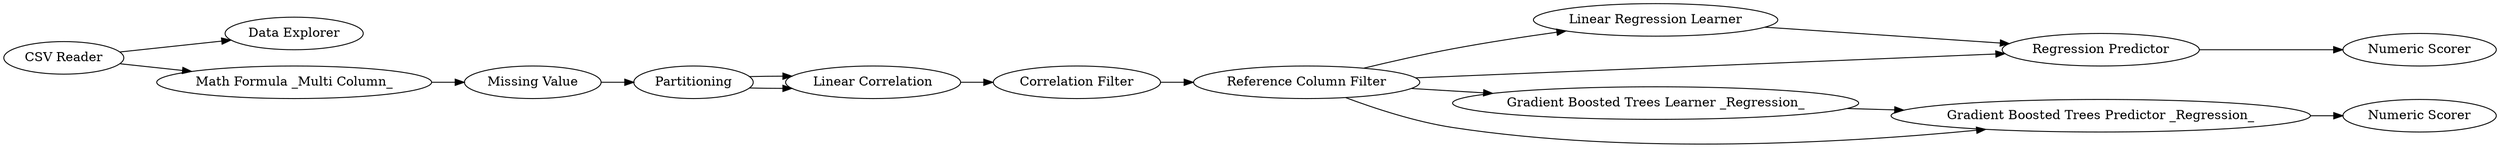 digraph {
	1 [label="CSV Reader"]
	2 [label="Data Explorer"]
	3 [label="Math Formula _Multi Column_"]
	4 [label="Missing Value"]
	5 [label=Partitioning]
	9 [label="Linear Regression Learner"]
	10 [label="Regression Predictor"]
	11 [label="Numeric Scorer"]
	6 [label="Linear Correlation"]
	7 [label="Correlation Filter"]
	8 [label="Reference Column Filter"]
	13 [label="Gradient Boosted Trees Learner _Regression_"]
	14 [label="Gradient Boosted Trees Predictor _Regression_"]
	15 [label="Numeric Scorer"]
	6 -> 7
	7 -> 8
	1 -> 2
	1 -> 3
	3 -> 4
	4 -> 5
	5 -> 6
	5 -> 6
	9 -> 10
	10 -> 11
	8 -> 9
	8 -> 10
	8 -> 13
	8 -> 14
	13 -> 14
	14 -> 15
	rankdir=LR
}
